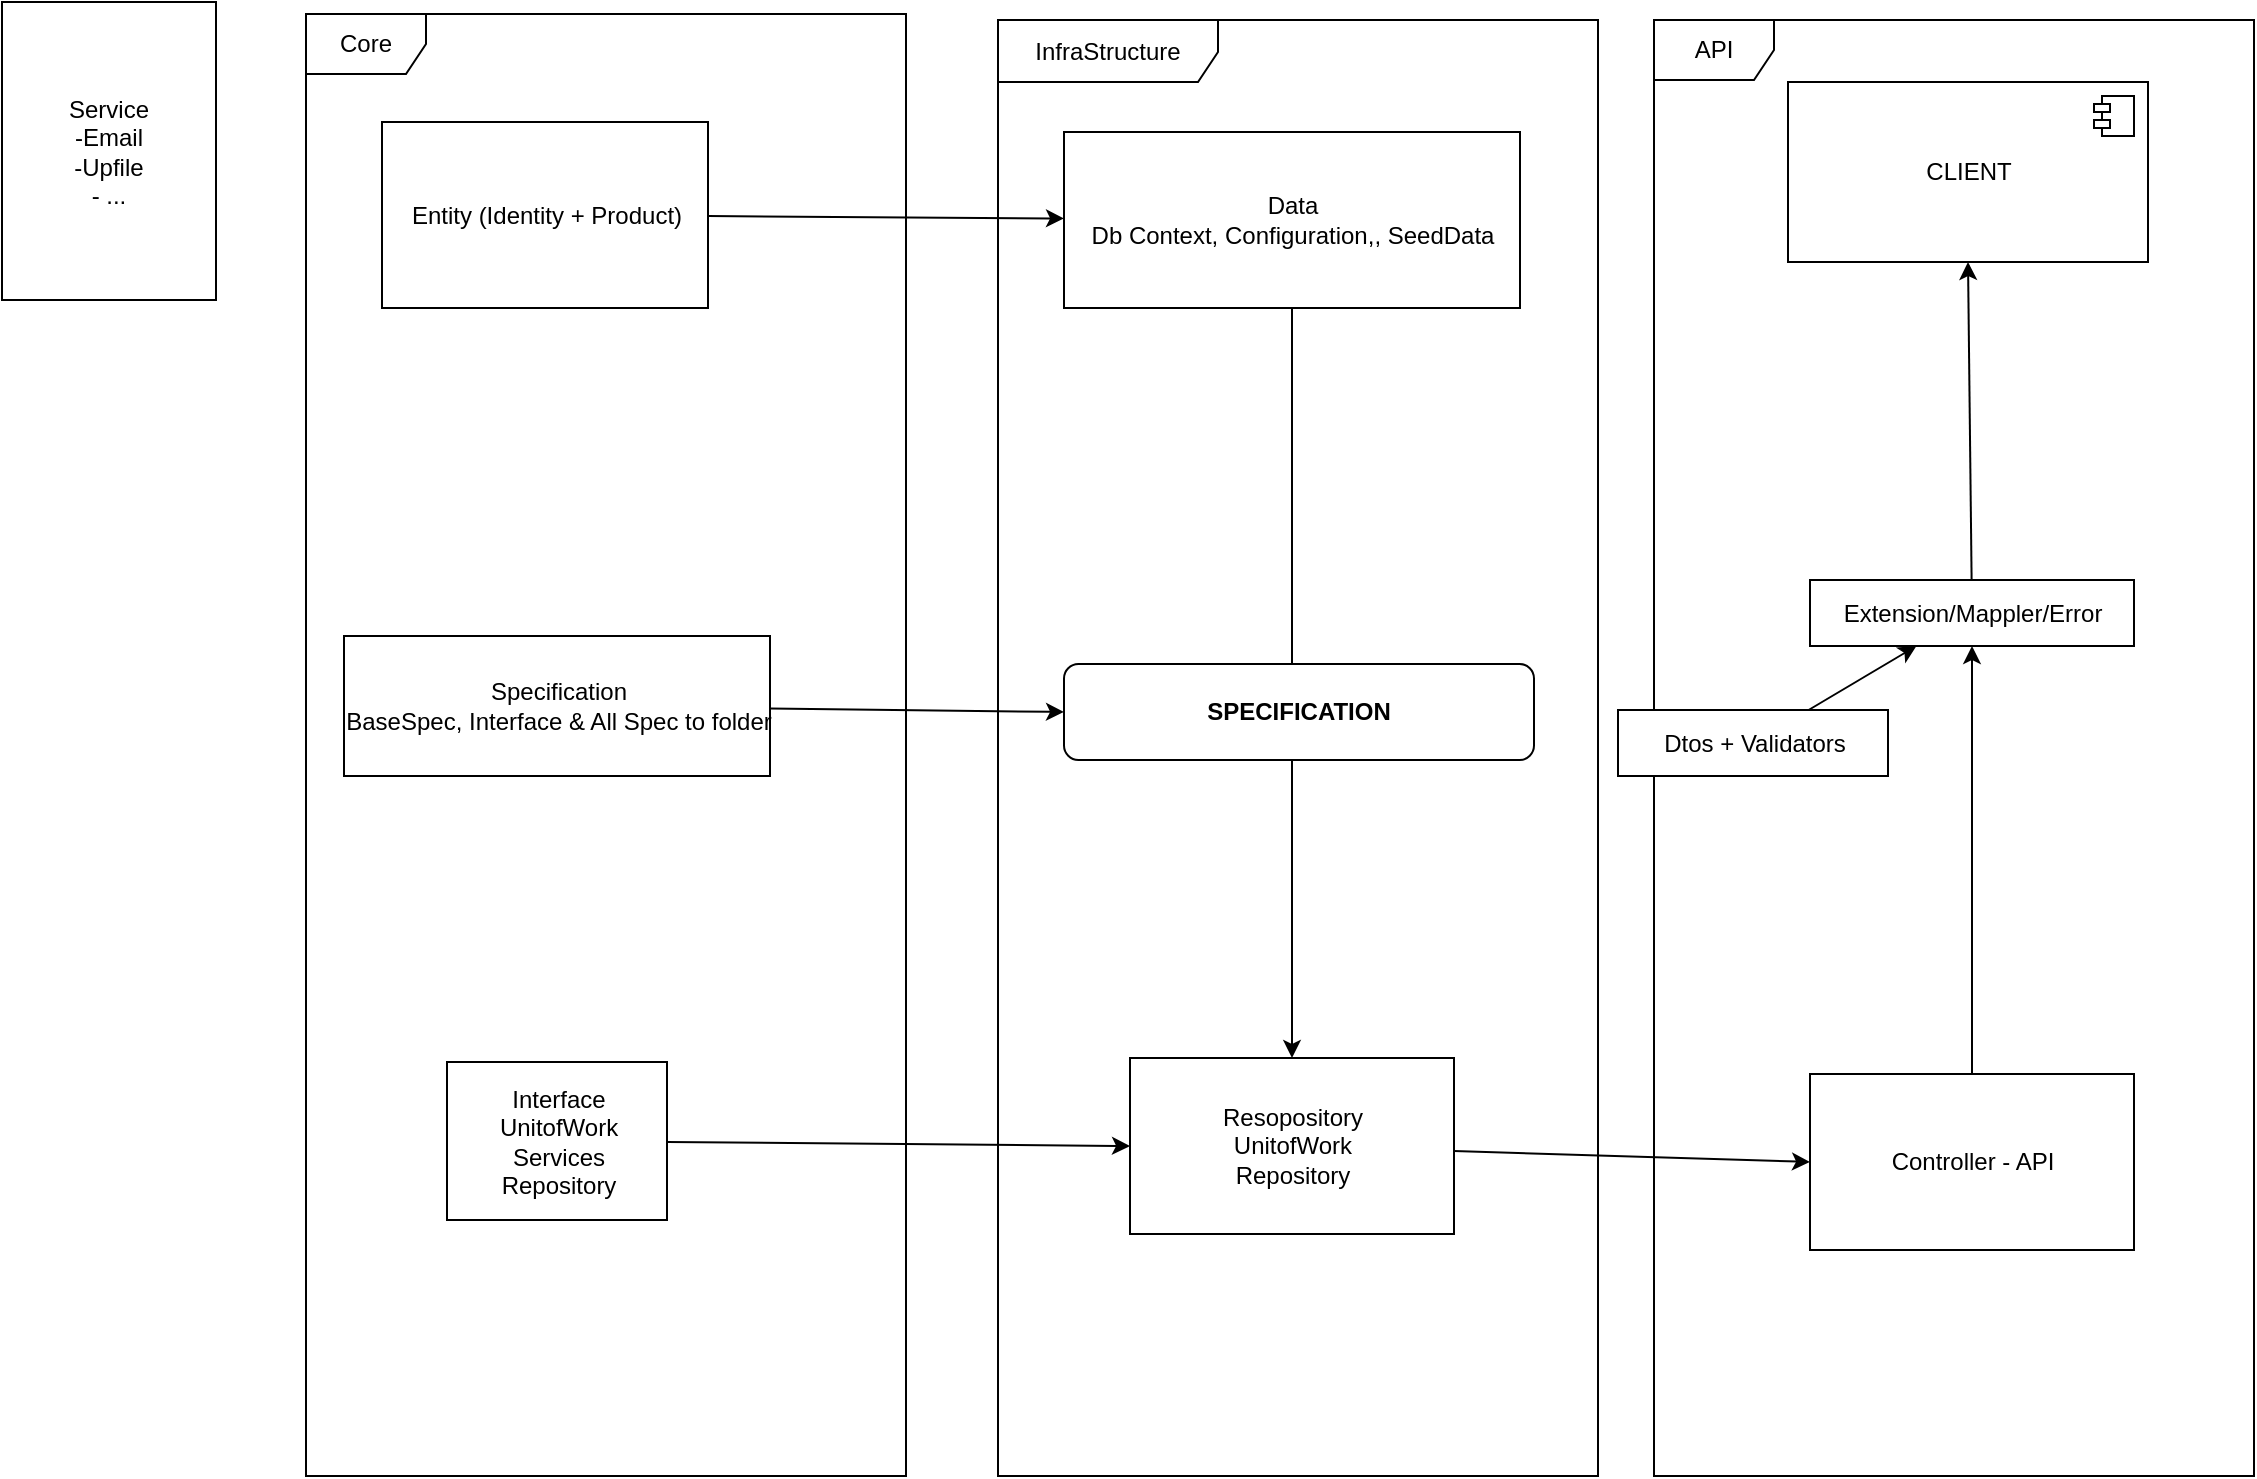 <mxfile version="15.6.5" type="device"><diagram name="Page-1" id="c4acf3e9-155e-7222-9cf6-157b1a14988f"><mxGraphModel dx="2522" dy="882" grid="0" gridSize="10" guides="1" tooltips="1" connect="1" arrows="1" fold="1" page="1" pageScale="1" pageWidth="1100" pageHeight="850" background="none" math="0" shadow="0"><root><mxCell id="0"/><mxCell id="1" parent="0"/><mxCell id="DnsNMaAxSMmokxGpc2iY-2" value="Core" style="shape=umlFrame;whiteSpace=wrap;html=1;fontColor=default;strokeColor=default;fillColor=default;" parent="1" vertex="1"><mxGeometry x="24" y="34" width="300" height="731" as="geometry"/></mxCell><mxCell id="DnsNMaAxSMmokxGpc2iY-3" value="API&lt;br&gt;" style="shape=umlFrame;whiteSpace=wrap;html=1;fontColor=default;strokeColor=default;fillColor=default;" parent="1" vertex="1"><mxGeometry x="698" y="37" width="300" height="728" as="geometry"/></mxCell><mxCell id="DnsNMaAxSMmokxGpc2iY-4" value="InfraStructure" style="shape=umlFrame;whiteSpace=wrap;html=1;fontColor=default;strokeColor=default;fillColor=default;width=110;height=31;" parent="1" vertex="1"><mxGeometry x="370" y="37" width="300" height="728" as="geometry"/></mxCell><mxCell id="DnsNMaAxSMmokxGpc2iY-12" style="edgeStyle=none;rounded=0;orthogonalLoop=1;jettySize=auto;html=1;labelBackgroundColor=default;fontColor=default;strokeColor=default;" parent="1" source="DnsNMaAxSMmokxGpc2iY-5" target="DnsNMaAxSMmokxGpc2iY-9" edge="1"><mxGeometry relative="1" as="geometry"/></mxCell><mxCell id="DnsNMaAxSMmokxGpc2iY-5" value="Entity (Identity + Product)" style="html=1;fontColor=default;strokeColor=default;fillColor=default;" parent="1" vertex="1"><mxGeometry x="62" y="88" width="163" height="93" as="geometry"/></mxCell><mxCell id="DnsNMaAxSMmokxGpc2iY-13" style="edgeStyle=none;rounded=0;orthogonalLoop=1;jettySize=auto;html=1;entryX=0;entryY=0.5;entryDx=0;entryDy=0;labelBackgroundColor=default;fontColor=default;strokeColor=default;" parent="1" source="DnsNMaAxSMmokxGpc2iY-6" target="DnsNMaAxSMmokxGpc2iY-10" edge="1"><mxGeometry relative="1" as="geometry"/></mxCell><mxCell id="DnsNMaAxSMmokxGpc2iY-6" value="Interface&lt;br&gt;UnitofWork&lt;br&gt;Services&lt;br&gt;Repository" style="html=1;fontColor=default;strokeColor=default;fillColor=default;" parent="1" vertex="1"><mxGeometry x="94.5" y="558" width="110" height="79" as="geometry"/></mxCell><mxCell id="2bovP_G5hJPwPxdioyJw-7" style="rounded=0;orthogonalLoop=1;jettySize=auto;html=1;entryX=0;entryY=0.5;entryDx=0;entryDy=0;labelBackgroundColor=default;fontColor=default;strokeColor=default;" parent="1" source="DnsNMaAxSMmokxGpc2iY-7" target="2bovP_G5hJPwPxdioyJw-6" edge="1"><mxGeometry relative="1" as="geometry"/></mxCell><mxCell id="DnsNMaAxSMmokxGpc2iY-7" value="Specification&lt;br&gt;BaseSpec, Interface &amp;amp; All Spec to folder" style="html=1;fontColor=default;strokeColor=default;fillColor=default;" parent="1" vertex="1"><mxGeometry x="43" y="345" width="213" height="70" as="geometry"/></mxCell><mxCell id="2bovP_G5hJPwPxdioyJw-4" style="edgeStyle=orthogonalEdgeStyle;rounded=0;orthogonalLoop=1;jettySize=auto;html=1;entryX=0.5;entryY=0;entryDx=0;entryDy=0;labelBackgroundColor=default;fontColor=default;strokeColor=default;" parent="1" source="DnsNMaAxSMmokxGpc2iY-9" target="DnsNMaAxSMmokxGpc2iY-10" edge="1"><mxGeometry relative="1" as="geometry"/></mxCell><mxCell id="DnsNMaAxSMmokxGpc2iY-9" value="Data&lt;br&gt;Db Context, Configuration,, SeedData&lt;br&gt;" style="html=1;fontColor=default;strokeColor=default;fillColor=default;" parent="1" vertex="1"><mxGeometry x="403" y="93" width="228" height="88" as="geometry"/></mxCell><mxCell id="DnsNMaAxSMmokxGpc2iY-24" style="edgeStyle=none;rounded=0;orthogonalLoop=1;jettySize=auto;html=1;entryX=0;entryY=0.5;entryDx=0;entryDy=0;labelBackgroundColor=default;fontColor=default;strokeColor=default;" parent="1" source="DnsNMaAxSMmokxGpc2iY-10" target="DnsNMaAxSMmokxGpc2iY-19" edge="1"><mxGeometry relative="1" as="geometry"/></mxCell><mxCell id="DnsNMaAxSMmokxGpc2iY-10" value="Resopository&lt;br&gt;UnitofWork&lt;br&gt;Repository" style="html=1;fontColor=default;strokeColor=default;fillColor=default;" parent="1" vertex="1"><mxGeometry x="436" y="556" width="162" height="88" as="geometry"/></mxCell><mxCell id="DnsNMaAxSMmokxGpc2iY-30" style="edgeStyle=none;rounded=0;orthogonalLoop=1;jettySize=auto;html=1;entryX=0.5;entryY=1;entryDx=0;entryDy=0;labelBackgroundColor=default;fontColor=default;strokeColor=default;" parent="1" source="DnsNMaAxSMmokxGpc2iY-19" target="DnsNMaAxSMmokxGpc2iY-21" edge="1"><mxGeometry relative="1" as="geometry"/></mxCell><mxCell id="DnsNMaAxSMmokxGpc2iY-19" value="Controller - API" style="html=1;fontColor=default;strokeColor=default;fillColor=default;" parent="1" vertex="1"><mxGeometry x="776" y="564" width="162" height="88" as="geometry"/></mxCell><mxCell id="DnsNMaAxSMmokxGpc2iY-33" style="edgeStyle=none;rounded=0;orthogonalLoop=1;jettySize=auto;html=1;labelBackgroundColor=default;fontColor=default;strokeColor=default;" parent="1" source="DnsNMaAxSMmokxGpc2iY-20" target="DnsNMaAxSMmokxGpc2iY-21" edge="1"><mxGeometry relative="1" as="geometry"><mxPoint x="857" y="354" as="targetPoint"/></mxGeometry></mxCell><mxCell id="DnsNMaAxSMmokxGpc2iY-20" value="Dtos + Validators" style="html=1;fontColor=default;strokeColor=default;fillColor=default;" parent="1" vertex="1"><mxGeometry x="680" y="382" width="135" height="33" as="geometry"/></mxCell><mxCell id="DnsNMaAxSMmokxGpc2iY-31" style="edgeStyle=none;rounded=0;orthogonalLoop=1;jettySize=auto;html=1;entryX=0.5;entryY=1;entryDx=0;entryDy=0;labelBackgroundColor=default;fontColor=default;strokeColor=default;" parent="1" source="DnsNMaAxSMmokxGpc2iY-21" target="DnsNMaAxSMmokxGpc2iY-28" edge="1"><mxGeometry relative="1" as="geometry"/></mxCell><mxCell id="DnsNMaAxSMmokxGpc2iY-21" value="Extension/Mappler/Error" style="html=1;fontColor=default;strokeColor=default;fillColor=default;" parent="1" vertex="1"><mxGeometry x="776" y="317" width="162" height="33" as="geometry"/></mxCell><mxCell id="DnsNMaAxSMmokxGpc2iY-28" value="CLIENT" style="html=1;dropTarget=0;fontColor=default;strokeColor=default;fillColor=default;" parent="1" vertex="1"><mxGeometry x="765" y="68" width="180" height="90" as="geometry"/></mxCell><mxCell id="DnsNMaAxSMmokxGpc2iY-29" value="" style="shape=module;jettyWidth=8;jettyHeight=4;fontColor=default;strokeColor=default;fillColor=default;" parent="DnsNMaAxSMmokxGpc2iY-28" vertex="1"><mxGeometry x="1" width="20" height="20" relative="1" as="geometry"><mxPoint x="-27" y="7" as="offset"/></mxGeometry></mxCell><mxCell id="2bovP_G5hJPwPxdioyJw-6" value="SPECIFICATION" style="rounded=1;whiteSpace=wrap;html=1;fontColor=default;strokeColor=default;fillColor=default;fontStyle=1" parent="1" vertex="1"><mxGeometry x="403" y="359" width="235" height="48" as="geometry"/></mxCell><mxCell id="2bovP_G5hJPwPxdioyJw-10" value="Service&lt;br&gt;-Email&lt;br&gt;-Upfile&lt;br&gt;- ..." style="rounded=0;whiteSpace=wrap;html=1;fontColor=default;strokeColor=default;fillColor=default;" parent="1" vertex="1"><mxGeometry x="-128" y="28" width="107" height="149" as="geometry"/></mxCell></root></mxGraphModel></diagram></mxfile>